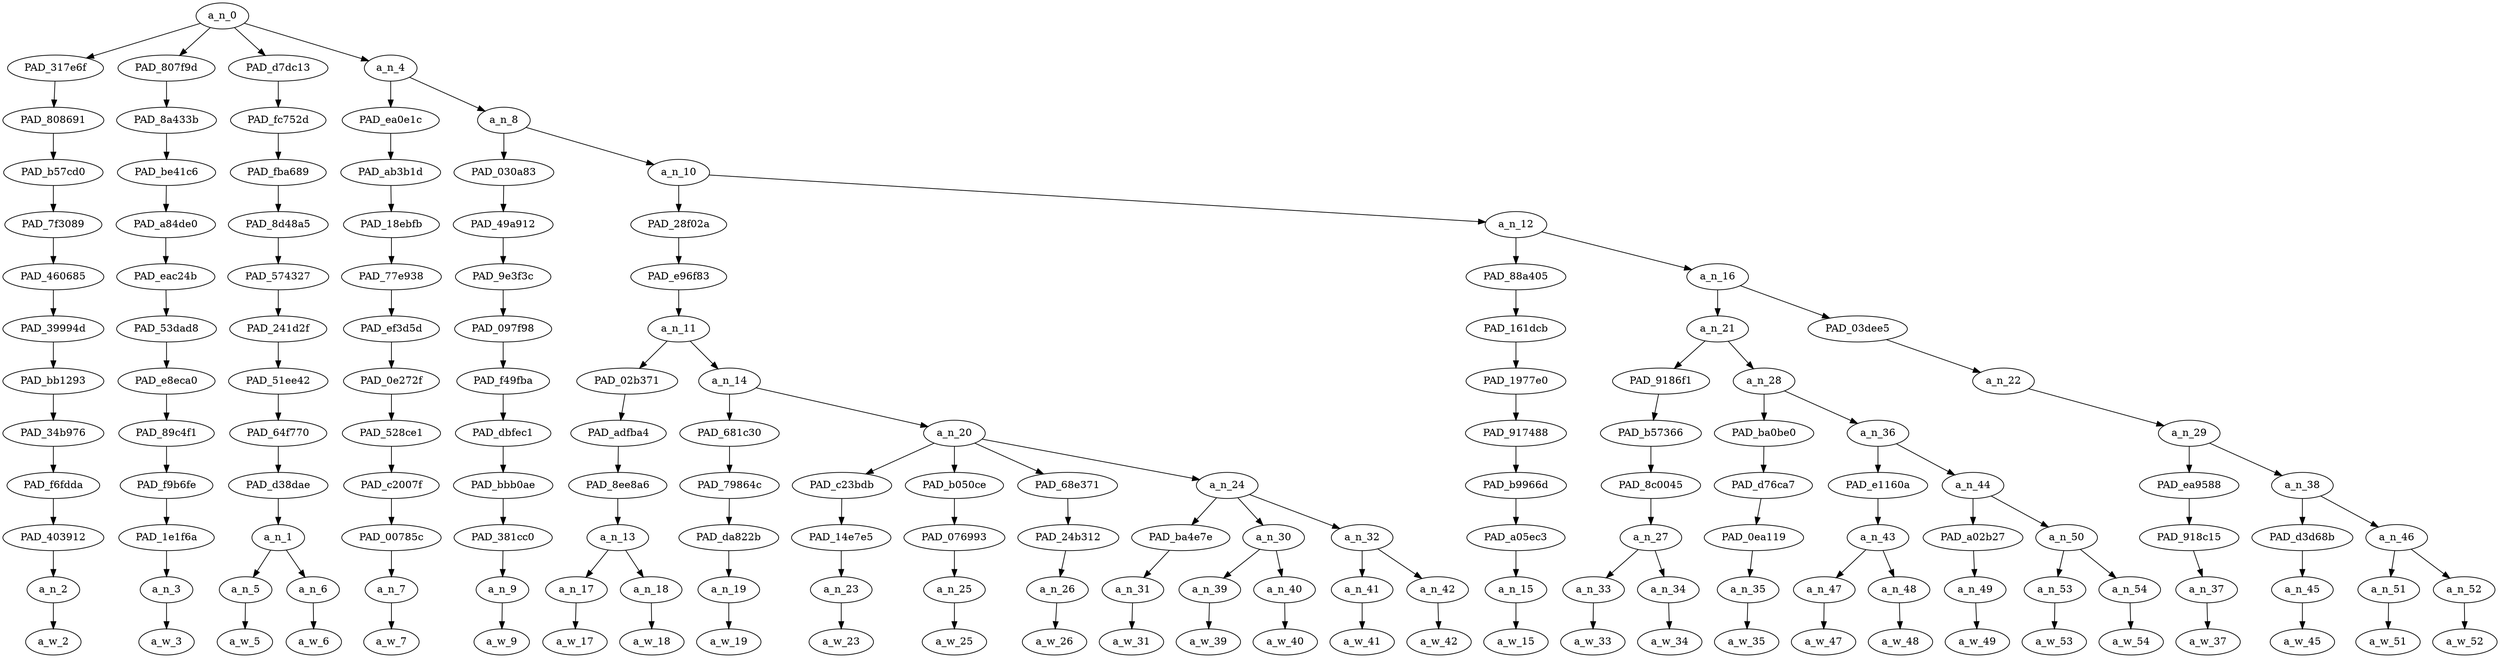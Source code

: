 strict digraph "" {
	a_n_0	[div_dir=-1,
		index=0,
		level=12,
		pos="3.084228515625,12!",
		text_span="[0, 1, 2, 3, 4, 5, 6, 7, 8, 9, 10, 11, 12, 13, 14, 15, 16, 17, 18, 19, 20, 21, 22, 23, 24, 25, 26, 27, 28, 29]",
		value=0.99999999];
	PAD_317e6f	[div_dir=-1,
		index=1,
		level=11,
		pos="2.0,11!",
		text_span="[2]",
		value=0.01773333];
	a_n_0 -> PAD_317e6f;
	PAD_807f9d	[div_dir=-1,
		index=2,
		level=11,
		pos="3.0,11!",
		text_span="[3]",
		value=0.01597651];
	a_n_0 -> PAD_807f9d;
	PAD_d7dc13	[div_dir=1,
		index=0,
		level=11,
		pos="0.5,11!",
		text_span="[0, 1]",
		value=0.05570293];
	a_n_0 -> PAD_d7dc13;
	a_n_4	[div_dir=1,
		index=3,
		level=11,
		pos="6.8369140625,11!",
		text_span="[4, 5, 6, 7, 8, 9, 10, 11, 12, 13, 14, 15, 16, 17, 18, 19, 20, 21, 22, 23, 24, 25, 26, 27, 28, 29]",
		value=0.91058544];
	a_n_0 -> a_n_4;
	PAD_808691	[div_dir=-1,
		index=1,
		level=10,
		pos="2.0,10!",
		text_span="[2]",
		value=0.01773333];
	PAD_317e6f -> PAD_808691;
	PAD_b57cd0	[div_dir=-1,
		index=1,
		level=9,
		pos="2.0,9!",
		text_span="[2]",
		value=0.01773333];
	PAD_808691 -> PAD_b57cd0;
	PAD_7f3089	[div_dir=-1,
		index=1,
		level=8,
		pos="2.0,8!",
		text_span="[2]",
		value=0.01773333];
	PAD_b57cd0 -> PAD_7f3089;
	PAD_460685	[div_dir=-1,
		index=1,
		level=7,
		pos="2.0,7!",
		text_span="[2]",
		value=0.01773333];
	PAD_7f3089 -> PAD_460685;
	PAD_39994d	[div_dir=-1,
		index=1,
		level=6,
		pos="2.0,6!",
		text_span="[2]",
		value=0.01773333];
	PAD_460685 -> PAD_39994d;
	PAD_bb1293	[div_dir=-1,
		index=1,
		level=5,
		pos="2.0,5!",
		text_span="[2]",
		value=0.01773333];
	PAD_39994d -> PAD_bb1293;
	PAD_34b976	[div_dir=-1,
		index=1,
		level=4,
		pos="2.0,4!",
		text_span="[2]",
		value=0.01773333];
	PAD_bb1293 -> PAD_34b976;
	PAD_f6fdda	[div_dir=-1,
		index=1,
		level=3,
		pos="2.0,3!",
		text_span="[2]",
		value=0.01773333];
	PAD_34b976 -> PAD_f6fdda;
	PAD_403912	[div_dir=-1,
		index=1,
		level=2,
		pos="2.0,2!",
		text_span="[2]",
		value=0.01773333];
	PAD_f6fdda -> PAD_403912;
	a_n_2	[div_dir=-1,
		index=2,
		level=1,
		pos="2.0,1!",
		text_span="[2]",
		value=0.01773333];
	PAD_403912 -> a_n_2;
	a_w_2	[div_dir=0,
		index=2,
		level=0,
		pos="2,0!",
		text_span="[2]",
		value=now];
	a_n_2 -> a_w_2;
	PAD_8a433b	[div_dir=-1,
		index=2,
		level=10,
		pos="3.0,10!",
		text_span="[3]",
		value=0.01597651];
	PAD_807f9d -> PAD_8a433b;
	PAD_be41c6	[div_dir=-1,
		index=2,
		level=9,
		pos="3.0,9!",
		text_span="[3]",
		value=0.01597651];
	PAD_8a433b -> PAD_be41c6;
	PAD_a84de0	[div_dir=-1,
		index=2,
		level=8,
		pos="3.0,8!",
		text_span="[3]",
		value=0.01597651];
	PAD_be41c6 -> PAD_a84de0;
	PAD_eac24b	[div_dir=-1,
		index=2,
		level=7,
		pos="3.0,7!",
		text_span="[3]",
		value=0.01597651];
	PAD_a84de0 -> PAD_eac24b;
	PAD_53dad8	[div_dir=-1,
		index=2,
		level=6,
		pos="3.0,6!",
		text_span="[3]",
		value=0.01597651];
	PAD_eac24b -> PAD_53dad8;
	PAD_e8eca0	[div_dir=-1,
		index=2,
		level=5,
		pos="3.0,5!",
		text_span="[3]",
		value=0.01597651];
	PAD_53dad8 -> PAD_e8eca0;
	PAD_89c4f1	[div_dir=-1,
		index=2,
		level=4,
		pos="3.0,4!",
		text_span="[3]",
		value=0.01597651];
	PAD_e8eca0 -> PAD_89c4f1;
	PAD_f9b6fe	[div_dir=-1,
		index=2,
		level=3,
		pos="3.0,3!",
		text_span="[3]",
		value=0.01597651];
	PAD_89c4f1 -> PAD_f9b6fe;
	PAD_1e1f6a	[div_dir=-1,
		index=2,
		level=2,
		pos="3.0,2!",
		text_span="[3]",
		value=0.01597651];
	PAD_f9b6fe -> PAD_1e1f6a;
	a_n_3	[div_dir=-1,
		index=3,
		level=1,
		pos="3.0,1!",
		text_span="[3]",
		value=0.01597651];
	PAD_1e1f6a -> a_n_3;
	a_w_3	[div_dir=0,
		index=3,
		level=0,
		pos="3,0!",
		text_span="[3]",
		value=you];
	a_n_3 -> a_w_3;
	PAD_fc752d	[div_dir=1,
		index=0,
		level=10,
		pos="0.5,10!",
		text_span="[0, 1]",
		value=0.05570293];
	PAD_d7dc13 -> PAD_fc752d;
	PAD_fba689	[div_dir=1,
		index=0,
		level=9,
		pos="0.5,9!",
		text_span="[0, 1]",
		value=0.05570293];
	PAD_fc752d -> PAD_fba689;
	PAD_8d48a5	[div_dir=1,
		index=0,
		level=8,
		pos="0.5,8!",
		text_span="[0, 1]",
		value=0.05570293];
	PAD_fba689 -> PAD_8d48a5;
	PAD_574327	[div_dir=1,
		index=0,
		level=7,
		pos="0.5,7!",
		text_span="[0, 1]",
		value=0.05570293];
	PAD_8d48a5 -> PAD_574327;
	PAD_241d2f	[div_dir=1,
		index=0,
		level=6,
		pos="0.5,6!",
		text_span="[0, 1]",
		value=0.05570293];
	PAD_574327 -> PAD_241d2f;
	PAD_51ee42	[div_dir=1,
		index=0,
		level=5,
		pos="0.5,5!",
		text_span="[0, 1]",
		value=0.05570293];
	PAD_241d2f -> PAD_51ee42;
	PAD_64f770	[div_dir=1,
		index=0,
		level=4,
		pos="0.5,4!",
		text_span="[0, 1]",
		value=0.05570293];
	PAD_51ee42 -> PAD_64f770;
	PAD_d38dae	[div_dir=1,
		index=0,
		level=3,
		pos="0.5,3!",
		text_span="[0, 1]",
		value=0.05570293];
	PAD_64f770 -> PAD_d38dae;
	a_n_1	[div_dir=1,
		index=0,
		level=2,
		pos="0.5,2!",
		text_span="[0, 1]",
		value=0.05570293];
	PAD_d38dae -> a_n_1;
	a_n_5	[div_dir=1,
		index=0,
		level=1,
		pos="0.0,1!",
		text_span="[0]",
		value=0.02483116];
	a_n_1 -> a_n_5;
	a_n_6	[div_dir=1,
		index=1,
		level=1,
		pos="1.0,1!",
		text_span="[1]",
		value=0.03074937];
	a_n_1 -> a_n_6;
	a_w_5	[div_dir=0,
		index=0,
		level=0,
		pos="0,0!",
		text_span="[0]",
		value="<user>"];
	a_n_5 -> a_w_5;
	a_w_6	[div_dir=0,
		index=1,
		level=0,
		pos="1,0!",
		text_span="[1]",
		value="<user>1"];
	a_n_6 -> a_w_6;
	PAD_ea0e1c	[div_dir=1,
		index=3,
		level=10,
		pos="4.0,10!",
		text_span="[4]",
		value=0.01290053];
	a_n_4 -> PAD_ea0e1c;
	a_n_8	[div_dir=1,
		index=4,
		level=10,
		pos="9.673828125,10!",
		text_span="[5, 6, 7, 8, 9, 10, 11, 12, 13, 14, 15, 16, 17, 18, 19, 20, 21, 22, 23, 24, 25, 26, 27, 28, 29]",
		value=0.89767176];
	a_n_4 -> a_n_8;
	PAD_ab3b1d	[div_dir=1,
		index=3,
		level=9,
		pos="4.0,9!",
		text_span="[4]",
		value=0.01290053];
	PAD_ea0e1c -> PAD_ab3b1d;
	PAD_18ebfb	[div_dir=1,
		index=3,
		level=8,
		pos="4.0,8!",
		text_span="[4]",
		value=0.01290053];
	PAD_ab3b1d -> PAD_18ebfb;
	PAD_77e938	[div_dir=1,
		index=3,
		level=7,
		pos="4.0,7!",
		text_span="[4]",
		value=0.01290053];
	PAD_18ebfb -> PAD_77e938;
	PAD_ef3d5d	[div_dir=1,
		index=3,
		level=6,
		pos="4.0,6!",
		text_span="[4]",
		value=0.01290053];
	PAD_77e938 -> PAD_ef3d5d;
	PAD_0e272f	[div_dir=1,
		index=3,
		level=5,
		pos="4.0,5!",
		text_span="[4]",
		value=0.01290053];
	PAD_ef3d5d -> PAD_0e272f;
	PAD_528ce1	[div_dir=1,
		index=3,
		level=4,
		pos="4.0,4!",
		text_span="[4]",
		value=0.01290053];
	PAD_0e272f -> PAD_528ce1;
	PAD_c2007f	[div_dir=1,
		index=3,
		level=3,
		pos="4.0,3!",
		text_span="[4]",
		value=0.01290053];
	PAD_528ce1 -> PAD_c2007f;
	PAD_00785c	[div_dir=1,
		index=3,
		level=2,
		pos="4.0,2!",
		text_span="[4]",
		value=0.01290053];
	PAD_c2007f -> PAD_00785c;
	a_n_7	[div_dir=1,
		index=4,
		level=1,
		pos="4.0,1!",
		text_span="[4]",
		value=0.01290053];
	PAD_00785c -> a_n_7;
	a_w_7	[div_dir=0,
		index=4,
		level=0,
		pos="4,0!",
		text_span="[4]",
		value=know];
	a_n_7 -> a_w_7;
	PAD_030a83	[div_dir=-1,
		index=4,
		level=9,
		pos="5.0,9!",
		text_span="[5]",
		value=0.01597715];
	a_n_8 -> PAD_030a83;
	a_n_10	[div_dir=1,
		index=5,
		level=9,
		pos="14.34765625,9!",
		text_span="[6, 7, 8, 9, 10, 11, 12, 13, 14, 15, 16, 17, 18, 19, 20, 21, 22, 23, 24, 25, 26, 27, 28, 29]",
		value=0.88168774];
	a_n_8 -> a_n_10;
	PAD_49a912	[div_dir=-1,
		index=4,
		level=8,
		pos="5.0,8!",
		text_span="[5]",
		value=0.01597715];
	PAD_030a83 -> PAD_49a912;
	PAD_9e3f3c	[div_dir=-1,
		index=4,
		level=7,
		pos="5.0,7!",
		text_span="[5]",
		value=0.01597715];
	PAD_49a912 -> PAD_9e3f3c;
	PAD_097f98	[div_dir=-1,
		index=4,
		level=6,
		pos="5.0,6!",
		text_span="[5]",
		value=0.01597715];
	PAD_9e3f3c -> PAD_097f98;
	PAD_f49fba	[div_dir=-1,
		index=4,
		level=5,
		pos="5.0,5!",
		text_span="[5]",
		value=0.01597715];
	PAD_097f98 -> PAD_f49fba;
	PAD_dbfec1	[div_dir=-1,
		index=4,
		level=4,
		pos="5.0,4!",
		text_span="[5]",
		value=0.01597715];
	PAD_f49fba -> PAD_dbfec1;
	PAD_bbb0ae	[div_dir=-1,
		index=4,
		level=3,
		pos="5.0,3!",
		text_span="[5]",
		value=0.01597715];
	PAD_dbfec1 -> PAD_bbb0ae;
	PAD_381cc0	[div_dir=-1,
		index=4,
		level=2,
		pos="5.0,2!",
		text_span="[5]",
		value=0.01597715];
	PAD_bbb0ae -> PAD_381cc0;
	a_n_9	[div_dir=-1,
		index=5,
		level=1,
		pos="5.0,1!",
		text_span="[5]",
		value=0.01597715];
	PAD_381cc0 -> a_n_9;
	a_w_9	[div_dir=0,
		index=5,
		level=0,
		pos="5,0!",
		text_span="[5]",
		value=why];
	a_n_9 -> a_w_9;
	PAD_28f02a	[div_dir=1,
		index=5,
		level=8,
		pos="8.5,8!",
		text_span="[6, 7, 8, 9, 10, 11, 12, 13, 14, 15, 16]",
		value=0.62900515];
	a_n_10 -> PAD_28f02a;
	a_n_12	[div_dir=-1,
		index=6,
		level=8,
		pos="20.1953125,8!",
		text_span="[17, 18, 19, 20, 21, 22, 23, 24, 25, 26, 27, 28, 29]",
		value=0.25267226];
	a_n_10 -> a_n_12;
	PAD_e96f83	[div_dir=1,
		index=5,
		level=7,
		pos="8.5,7!",
		text_span="[6, 7, 8, 9, 10, 11, 12, 13, 14, 15, 16]",
		value=0.62900515];
	PAD_28f02a -> PAD_e96f83;
	a_n_11	[div_dir=1,
		index=5,
		level=6,
		pos="8.5,6!",
		text_span="[6, 7, 8, 9, 10, 11, 12, 13, 14, 15, 16]",
		value=0.62900515];
	PAD_e96f83 -> a_n_11;
	PAD_02b371	[div_dir=1,
		index=5,
		level=5,
		pos="6.5,5!",
		text_span="[6, 7]",
		value=0.06315766];
	a_n_11 -> PAD_02b371;
	a_n_14	[div_dir=1,
		index=6,
		level=5,
		pos="10.5,5!",
		text_span="[8, 9, 10, 11, 12, 13, 14, 15, 16]",
		value=0.56578885];
	a_n_11 -> a_n_14;
	PAD_adfba4	[div_dir=1,
		index=5,
		level=4,
		pos="6.5,4!",
		text_span="[6, 7]",
		value=0.06315766];
	PAD_02b371 -> PAD_adfba4;
	PAD_8ee8a6	[div_dir=1,
		index=5,
		level=3,
		pos="6.5,3!",
		text_span="[6, 7]",
		value=0.06315766];
	PAD_adfba4 -> PAD_8ee8a6;
	a_n_13	[div_dir=1,
		index=5,
		level=2,
		pos="6.5,2!",
		text_span="[6, 7]",
		value=0.06315766];
	PAD_8ee8a6 -> a_n_13;
	a_n_17	[div_dir=1,
		index=6,
		level=1,
		pos="6.0,1!",
		text_span="[6]",
		value=0.03108730];
	a_n_13 -> a_n_17;
	a_n_18	[div_dir=1,
		index=7,
		level=1,
		pos="7.0,1!",
		text_span="[7]",
		value=0.03195548];
	a_n_13 -> a_n_18;
	a_w_17	[div_dir=0,
		index=6,
		level=0,
		pos="6,0!",
		text_span="[6]",
		value=valerie];
	a_n_17 -> a_w_17;
	a_w_18	[div_dir=0,
		index=7,
		level=0,
		pos="7,0!",
		text_span="[7]",
		value=planet];
	a_n_18 -> a_w_18;
	PAD_681c30	[div_dir=1,
		index=6,
		level=4,
		pos="8.0,4!",
		text_span="[8]",
		value=0.01401393];
	a_n_14 -> PAD_681c30;
	a_n_20	[div_dir=1,
		index=7,
		level=4,
		pos="13.0,4!",
		text_span="[9, 10, 11, 12, 13, 14, 15, 16]",
		value=0.55176095];
	a_n_14 -> a_n_20;
	PAD_79864c	[div_dir=1,
		index=6,
		level=3,
		pos="8.0,3!",
		text_span="[8]",
		value=0.01401393];
	PAD_681c30 -> PAD_79864c;
	PAD_da822b	[div_dir=1,
		index=6,
		level=2,
		pos="8.0,2!",
		text_span="[8]",
		value=0.01401393];
	PAD_79864c -> PAD_da822b;
	a_n_19	[div_dir=1,
		index=8,
		level=1,
		pos="8.0,1!",
		text_span="[8]",
		value=0.01401393];
	PAD_da822b -> a_n_19;
	a_w_19	[div_dir=0,
		index=8,
		level=0,
		pos="8,0!",
		text_span="[8]",
		value=of];
	a_n_19 -> a_w_19;
	PAD_c23bdb	[div_dir=1,
		index=7,
		level=3,
		pos="9.0,3!",
		text_span="[9]",
		value=0.01970254];
	a_n_20 -> PAD_c23bdb;
	PAD_b050ce	[div_dir=-1,
		index=9,
		level=3,
		pos="15.0,3!",
		text_span="[15]",
		value=0.10773512];
	a_n_20 -> PAD_b050ce;
	PAD_68e371	[div_dir=-1,
		index=10,
		level=3,
		pos="16.0,3!",
		text_span="[16]",
		value=0.11466496];
	a_n_20 -> PAD_68e371;
	a_n_24	[div_dir=1,
		index=8,
		level=3,
		pos="12.0,3!",
		text_span="[10, 11, 12, 13, 14]",
		value=0.30965127];
	a_n_20 -> a_n_24;
	PAD_14e7e5	[div_dir=1,
		index=7,
		level=2,
		pos="9.0,2!",
		text_span="[9]",
		value=0.01970254];
	PAD_c23bdb -> PAD_14e7e5;
	a_n_23	[div_dir=1,
		index=9,
		level=1,
		pos="9.0,1!",
		text_span="[9]",
		value=0.01970254];
	PAD_14e7e5 -> a_n_23;
	a_w_23	[div_dir=0,
		index=9,
		level=0,
		pos="9,0!",
		text_span="[9]",
		value=the];
	a_n_23 -> a_w_23;
	PAD_076993	[div_dir=-1,
		index=11,
		level=2,
		pos="15.0,2!",
		text_span="[15]",
		value=0.10773512];
	PAD_b050ce -> PAD_076993;
	a_n_25	[div_dir=-1,
		index=15,
		level=1,
		pos="15.0,1!",
		text_span="[15]",
		value=0.10773512];
	PAD_076993 -> a_n_25;
	a_w_25	[div_dir=0,
		index=15,
		level=0,
		pos="15,0!",
		text_span="[15]",
		value=monkey];
	a_n_25 -> a_w_25;
	PAD_24b312	[div_dir=-1,
		index=12,
		level=2,
		pos="16.0,2!",
		text_span="[16]",
		value=0.11466496];
	PAD_68e371 -> PAD_24b312;
	a_n_26	[div_dir=-1,
		index=16,
		level=1,
		pos="16.0,1!",
		text_span="[16]",
		value=0.11466496];
	PAD_24b312 -> a_n_26;
	a_w_26	[div_dir=0,
		index=16,
		level=0,
		pos="16,0!",
		text_span="[16]",
		value=obanger];
	a_n_26 -> a_w_26;
	PAD_ba4e7e	[div_dir=1,
		index=9,
		level=2,
		pos="12.0,2!",
		text_span="[12]",
		value=0.02787994];
	a_n_24 -> PAD_ba4e7e;
	a_n_30	[div_dir=1,
		index=8,
		level=2,
		pos="10.5,2!",
		text_span="[10, 11]",
		value=0.10753654];
	a_n_24 -> a_n_30;
	a_n_32	[div_dir=1,
		index=10,
		level=2,
		pos="13.5,2!",
		text_span="[13, 14]",
		value=0.17413817];
	a_n_24 -> a_n_32;
	a_n_31	[div_dir=1,
		index=12,
		level=1,
		pos="12.0,1!",
		text_span="[12]",
		value=0.02787994];
	PAD_ba4e7e -> a_n_31;
	a_w_31	[div_dir=0,
		index=12,
		level=0,
		pos="12,0!",
		text_span="[12]",
		value=and];
	a_n_31 -> a_w_31;
	a_n_39	[div_dir=-1,
		index=10,
		level=1,
		pos="10.0,1!",
		text_span="[10]",
		value=0.04860099];
	a_n_30 -> a_n_39;
	a_n_40	[div_dir=1,
		index=11,
		level=1,
		pos="11.0,1!",
		text_span="[11]",
		value=0.05885773];
	a_n_30 -> a_n_40;
	a_w_39	[div_dir=0,
		index=10,
		level=0,
		pos="10,0!",
		text_span="[10]",
		value=apes];
	a_n_39 -> a_w_39;
	a_w_40	[div_dir=0,
		index=11,
		level=0,
		pos="11,0!",
		text_span="[11]",
		value=jarrett];
	a_n_40 -> a_w_40;
	a_n_41	[div_dir=-1,
		index=13,
		level=1,
		pos="13.0,1!",
		text_span="[13]",
		value=0.06698565];
	a_n_32 -> a_n_41;
	a_n_42	[div_dir=1,
		index=14,
		level=1,
		pos="14.0,1!",
		text_span="[14]",
		value=0.10708100];
	a_n_32 -> a_n_42;
	a_w_41	[div_dir=0,
		index=13,
		level=0,
		pos="13,0!",
		text_span="[13]",
		value=barack];
	a_n_41 -> a_w_41;
	a_w_42	[div_dir=0,
		index=14,
		level=0,
		pos="14,0!",
		text_span="[14]",
		value=porch];
	a_n_42 -> a_w_42;
	PAD_88a405	[div_dir=-1,
		index=6,
		level=7,
		pos="17.0,7!",
		text_span="[17]",
		value=0.03476216];
	a_n_12 -> PAD_88a405;
	a_n_16	[div_dir=-1,
		index=7,
		level=7,
		pos="23.390625,7!",
		text_span="[18, 19, 20, 21, 22, 23, 24, 25, 26, 27, 28, 29]",
		value=0.21787238];
	a_n_12 -> a_n_16;
	PAD_161dcb	[div_dir=-1,
		index=6,
		level=6,
		pos="17.0,6!",
		text_span="[17]",
		value=0.03476216];
	PAD_88a405 -> PAD_161dcb;
	PAD_1977e0	[div_dir=-1,
		index=7,
		level=5,
		pos="17.0,5!",
		text_span="[17]",
		value=0.03476216];
	PAD_161dcb -> PAD_1977e0;
	PAD_917488	[div_dir=-1,
		index=8,
		level=4,
		pos="17.0,4!",
		text_span="[17]",
		value=0.03476216];
	PAD_1977e0 -> PAD_917488;
	PAD_b9966d	[div_dir=-1,
		index=11,
		level=3,
		pos="17.0,3!",
		text_span="[17]",
		value=0.03476216];
	PAD_917488 -> PAD_b9966d;
	PAD_a05ec3	[div_dir=-1,
		index=13,
		level=2,
		pos="17.0,2!",
		text_span="[17]",
		value=0.03476216];
	PAD_b9966d -> PAD_a05ec3;
	a_n_15	[div_dir=-1,
		index=17,
		level=1,
		pos="17.0,1!",
		text_span="[17]",
		value=0.03476216];
	PAD_a05ec3 -> a_n_15;
	a_w_15	[div_dir=0,
		index=17,
		level=0,
		pos="17,0!",
		text_span="[17]",
		value=rented];
	a_n_15 -> a_w_15;
	a_n_21	[div_dir=-1,
		index=7,
		level=6,
		pos="19.90625,6!",
		text_span="[18, 19, 20, 21, 22, 23, 24, 25]",
		value=0.12058921];
	a_n_16 -> a_n_21;
	PAD_03dee5	[div_dir=1,
		index=8,
		level=6,
		pos="26.875,6!",
		text_span="[26, 27, 28, 29]",
		value=0.09725667];
	a_n_16 -> PAD_03dee5;
	PAD_9186f1	[div_dir=-1,
		index=8,
		level=5,
		pos="18.5,5!",
		text_span="[18, 19]",
		value=0.03564184];
	a_n_21 -> PAD_9186f1;
	a_n_28	[div_dir=-1,
		index=9,
		level=5,
		pos="21.3125,5!",
		text_span="[20, 21, 22, 23, 24, 25]",
		value=0.08487466];
	a_n_21 -> a_n_28;
	PAD_b57366	[div_dir=-1,
		index=9,
		level=4,
		pos="18.5,4!",
		text_span="[18, 19]",
		value=0.03564184];
	PAD_9186f1 -> PAD_b57366;
	PAD_8c0045	[div_dir=-1,
		index=12,
		level=3,
		pos="18.5,3!",
		text_span="[18, 19]",
		value=0.03564184];
	PAD_b57366 -> PAD_8c0045;
	a_n_27	[div_dir=-1,
		index=14,
		level=2,
		pos="18.5,2!",
		text_span="[18, 19]",
		value=0.03564184];
	PAD_8c0045 -> a_n_27;
	a_n_33	[div_dir=-1,
		index=18,
		level=1,
		pos="18.0,1!",
		text_span="[18]",
		value=0.01576866];
	a_n_27 -> a_n_33;
	a_n_34	[div_dir=1,
		index=19,
		level=1,
		pos="19.0,1!",
		text_span="[19]",
		value=0.01987253];
	a_n_27 -> a_n_34;
	a_w_33	[div_dir=0,
		index=18,
		level=0,
		pos="18,0!",
		text_span="[18]",
		value=an];
	a_n_33 -> a_w_33;
	a_w_34	[div_dir=0,
		index=19,
		level=0,
		pos="19,0!",
		text_span="[19]",
		value=apartment];
	a_n_34 -> a_w_34;
	PAD_ba0be0	[div_dir=-1,
		index=10,
		level=4,
		pos="20.0,4!",
		text_span="[20]",
		value=0.01222225];
	a_n_28 -> PAD_ba0be0;
	a_n_36	[div_dir=-1,
		index=11,
		level=4,
		pos="22.625,4!",
		text_span="[21, 22, 23, 24, 25]",
		value=0.07256911];
	a_n_28 -> a_n_36;
	PAD_d76ca7	[div_dir=-1,
		index=13,
		level=3,
		pos="20.0,3!",
		text_span="[20]",
		value=0.01222225];
	PAD_ba0be0 -> PAD_d76ca7;
	PAD_0ea119	[div_dir=-1,
		index=15,
		level=2,
		pos="20.0,2!",
		text_span="[20]",
		value=0.01222225];
	PAD_d76ca7 -> PAD_0ea119;
	a_n_35	[div_dir=-1,
		index=20,
		level=1,
		pos="20.0,1!",
		text_span="[20]",
		value=0.01222225];
	PAD_0ea119 -> a_n_35;
	a_w_35	[div_dir=0,
		index=20,
		level=0,
		pos="20,0!",
		text_span="[20]",
		value=across];
	a_n_35 -> a_w_35;
	PAD_e1160a	[div_dir=-1,
		index=14,
		level=3,
		pos="21.5,3!",
		text_span="[21, 22]",
		value=0.02583022];
	a_n_36 -> PAD_e1160a;
	a_n_44	[div_dir=-1,
		index=15,
		level=3,
		pos="23.75,3!",
		text_span="[23, 24, 25]",
		value=0.04665699];
	a_n_36 -> a_n_44;
	a_n_43	[div_dir=-1,
		index=16,
		level=2,
		pos="21.5,2!",
		text_span="[21, 22]",
		value=0.02583022];
	PAD_e1160a -> a_n_43;
	a_n_47	[div_dir=-1,
		index=21,
		level=1,
		pos="21.0,1!",
		text_span="[21]",
		value=0.01029457];
	a_n_43 -> a_n_47;
	a_n_48	[div_dir=-1,
		index=22,
		level=1,
		pos="22.0,1!",
		text_span="[22]",
		value=0.01548932];
	a_n_43 -> a_n_48;
	a_w_47	[div_dir=0,
		index=21,
		level=0,
		pos="21,0!",
		text_span="[21]",
		value=the1];
	a_n_47 -> a_w_47;
	a_w_48	[div_dir=0,
		index=22,
		level=0,
		pos="22,0!",
		text_span="[22]",
		value=street];
	a_n_48 -> a_w_48;
	PAD_a02b27	[div_dir=1,
		index=17,
		level=2,
		pos="23.0,2!",
		text_span="[23]",
		value=0.01051895];
	a_n_44 -> PAD_a02b27;
	a_n_50	[div_dir=-1,
		index=18,
		level=2,
		pos="24.5,2!",
		text_span="[24, 25]",
		value=0.03606986];
	a_n_44 -> a_n_50;
	a_n_49	[div_dir=1,
		index=23,
		level=1,
		pos="23.0,1!",
		text_span="[23]",
		value=0.01051895];
	PAD_a02b27 -> a_n_49;
	a_w_49	[div_dir=0,
		index=23,
		level=0,
		pos="23,0!",
		text_span="[23]",
		value=on];
	a_n_49 -> a_w_49;
	a_n_53	[div_dir=-1,
		index=24,
		level=1,
		pos="24.0,1!",
		text_span="[24]",
		value=0.01566917];
	a_n_50 -> a_n_53;
	a_n_54	[div_dir=-1,
		index=25,
		level=1,
		pos="25.0,1!",
		text_span="[25]",
		value=0.02031437];
	a_n_50 -> a_n_54;
	a_w_53	[div_dir=0,
		index=24,
		level=0,
		pos="24,0!",
		text_span="[24]",
		value=pennsylvania];
	a_n_53 -> a_w_53;
	a_w_54	[div_dir=0,
		index=25,
		level=0,
		pos="25,0!",
		text_span="[25]",
		value=boulevard];
	a_n_54 -> a_w_54;
	a_n_22	[div_dir=1,
		index=10,
		level=5,
		pos="26.875,5!",
		text_span="[26, 27, 28, 29]",
		value=0.09725667];
	PAD_03dee5 -> a_n_22;
	a_n_29	[div_dir=1,
		index=12,
		level=4,
		pos="26.875,4!",
		text_span="[26, 27, 28, 29]",
		value=0.09721531];
	a_n_22 -> a_n_29;
	PAD_ea9588	[div_dir=1,
		index=16,
		level=3,
		pos="26.0,3!",
		text_span="[26]",
		value=0.01274707];
	a_n_29 -> PAD_ea9588;
	a_n_38	[div_dir=1,
		index=17,
		level=3,
		pos="27.75,3!",
		text_span="[27, 28, 29]",
		value=0.08442689];
	a_n_29 -> a_n_38;
	PAD_918c15	[div_dir=1,
		index=19,
		level=2,
		pos="26.0,2!",
		text_span="[26]",
		value=0.01274707];
	PAD_ea9588 -> PAD_918c15;
	a_n_37	[div_dir=1,
		index=26,
		level=1,
		pos="26.0,1!",
		text_span="[26]",
		value=0.01274707];
	PAD_918c15 -> a_n_37;
	a_w_37	[div_dir=0,
		index=26,
		level=0,
		pos="26,0!",
		text_span="[26]",
		value=it];
	a_n_37 -> a_w_37;
	PAD_d3d68b	[div_dir=1,
		index=20,
		level=2,
		pos="27.0,2!",
		text_span="[27]",
		value=0.01471756];
	a_n_38 -> PAD_d3d68b;
	a_n_46	[div_dir=1,
		index=21,
		level=2,
		pos="28.5,2!",
		text_span="[28, 29]",
		value=0.06967252];
	a_n_38 -> a_n_46;
	a_n_45	[div_dir=1,
		index=27,
		level=1,
		pos="27.0,1!",
		text_span="[27]",
		value=0.01471756];
	PAD_d3d68b -> a_n_45;
	a_w_45	[div_dir=0,
		index=27,
		level=0,
		pos="27,0!",
		text_span="[27]",
		value=called];
	a_n_45 -> a_w_45;
	a_n_51	[div_dir=-1,
		index=28,
		level=1,
		pos="28.0,1!",
		text_span="[28]",
		value=0.01247403];
	a_n_46 -> a_n_51;
	a_n_52	[div_dir=1,
		index=29,
		level=1,
		pos="29.0,1!",
		text_span="[29]",
		value=0.05717939];
	a_n_46 -> a_n_52;
	a_w_51	[div_dir=0,
		index=28,
		level=0,
		pos="28,0!",
		text_span="[28]",
		value=a];
	a_n_51 -> a_w_51;
	a_w_52	[div_dir=0,
		index=29,
		level=0,
		pos="29,0!",
		text_span="[29]",
		value=wiretap];
	a_n_52 -> a_w_52;
}
